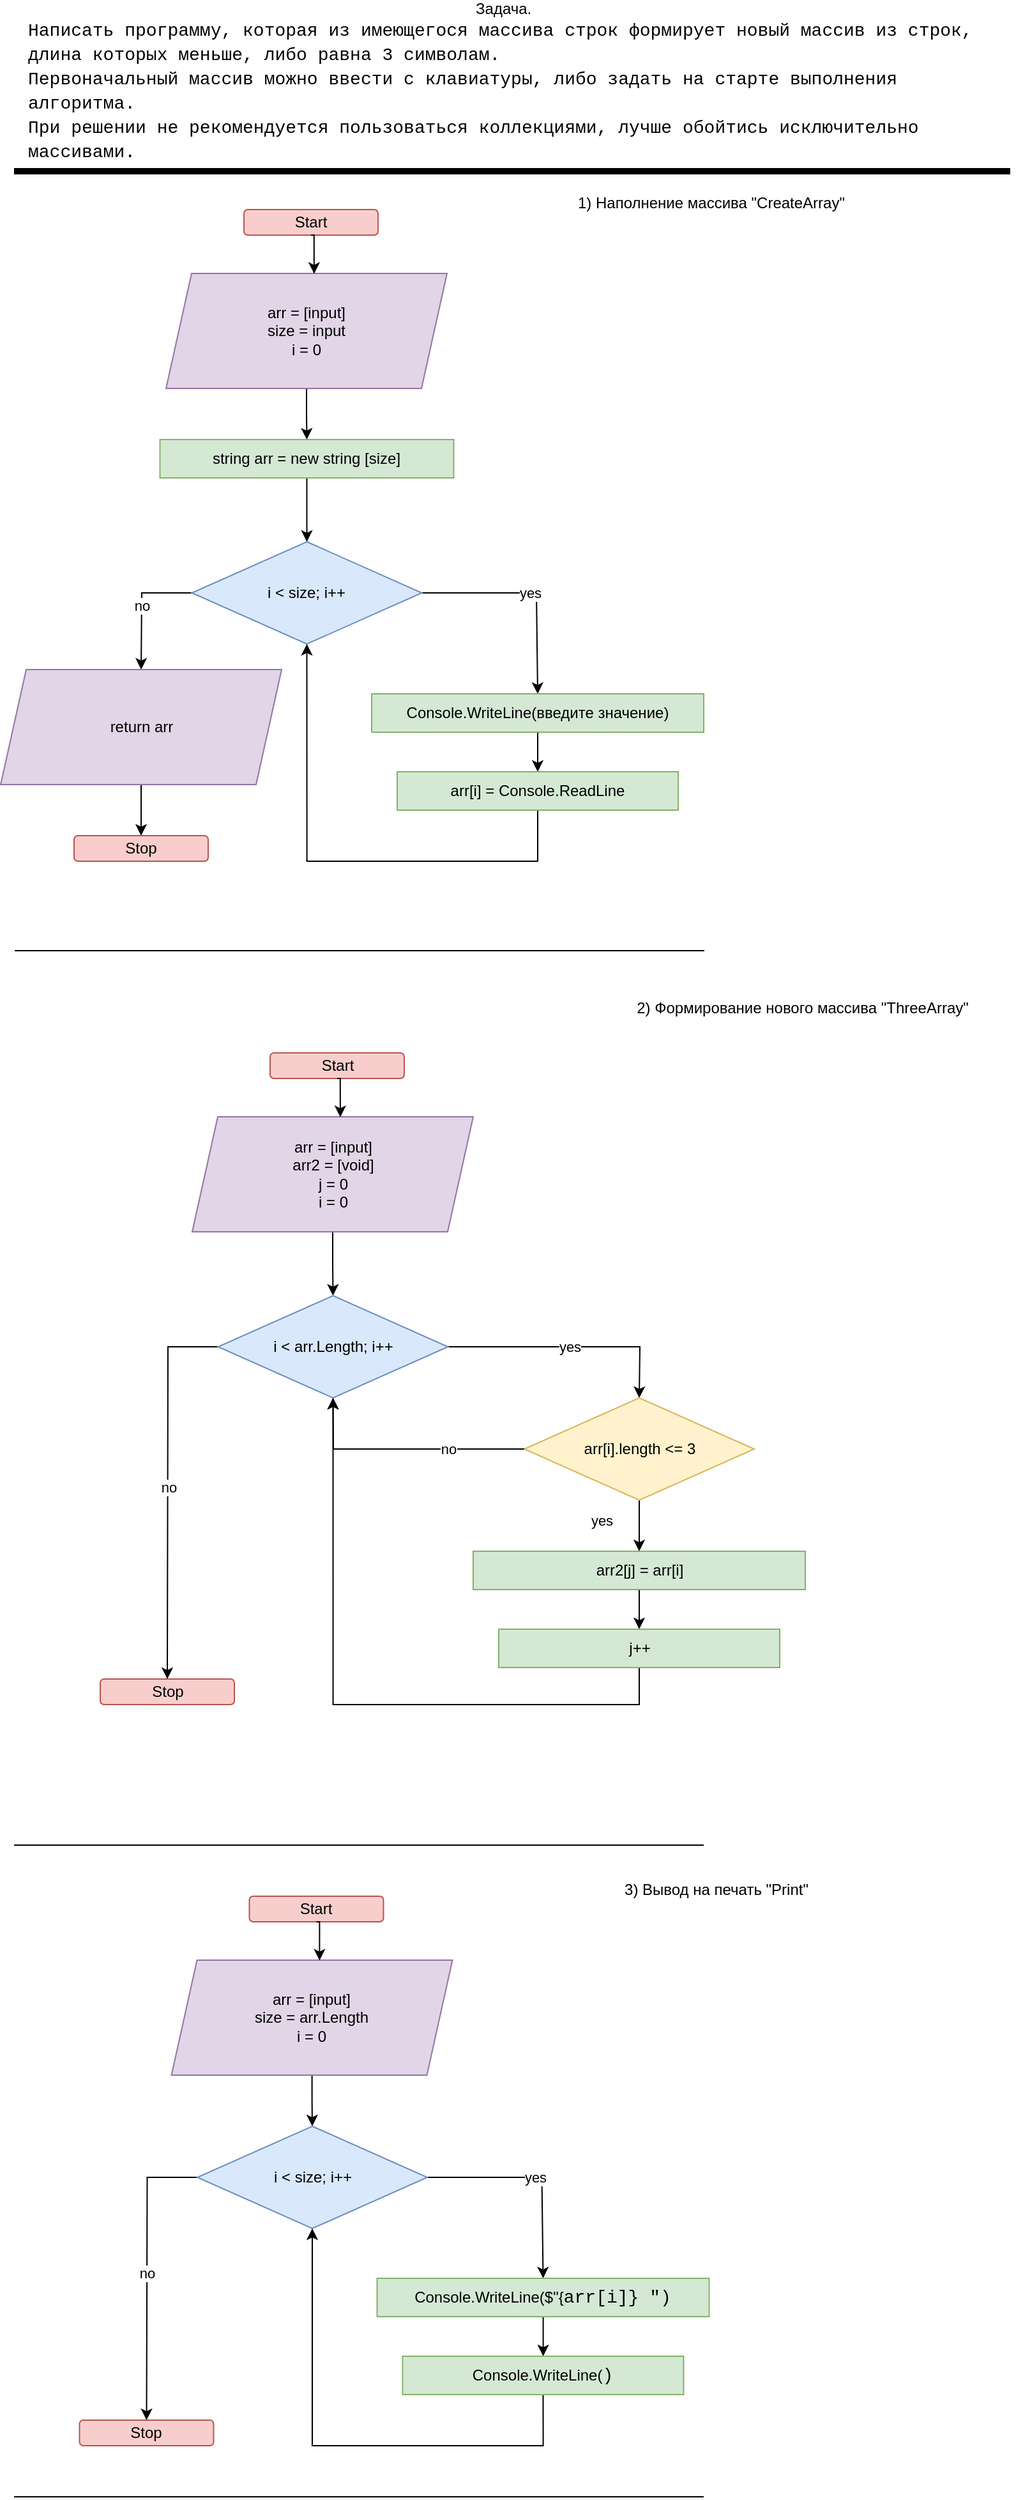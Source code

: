 <mxfile version="20.8.16" type="device"><diagram name="Page-1" id="nJWPHiyLG1vyQDKyPo9E"><mxGraphModel dx="1093" dy="18" grid="1" gridSize="10" guides="1" tooltips="1" connect="1" arrows="1" fold="1" page="1" pageScale="1" pageWidth="827" pageHeight="1169" math="0" shadow="0"><root><mxCell id="0"/><mxCell id="1" parent="0"/><mxCell id="RAvRzDfbyXDK9dHuFBeI-2" value="" style="endArrow=none;html=1;rounded=0;strokeWidth=5;" parent="1" edge="1"><mxGeometry width="50" height="50" relative="1" as="geometry"><mxPoint x="30" y="1330" as="sourcePoint"/><mxPoint x="810" y="1330" as="targetPoint"/></mxGeometry></mxCell><mxCell id="RAvRzDfbyXDK9dHuFBeI-3" value="Задача.&amp;nbsp;&lt;br&gt;&lt;div style=&quot;font-family: Consolas, &amp;quot;Courier New&amp;quot;, monospace; font-size: 14px; line-height: 19px;&quot;&gt;&lt;div style=&quot;text-align: left;&quot;&gt;Написать программу, которая из имеющегося массива строк формирует новый массив из строк,&amp;nbsp;&lt;br&gt;&lt;span style=&quot;background-color: initial;&quot;&gt;длина которых меньше, либо равна 3 символам.&amp;nbsp;&lt;br&gt;&lt;/span&gt;&lt;span style=&quot;background-color: initial;&quot;&gt;Первоначальный массив можно ввести с клавиатуры, либо задать на старте выполнения алгоритма.&amp;nbsp;&lt;br&gt;&lt;/span&gt;&lt;span style=&quot;background-color: initial;&quot;&gt;При решении не рекомендуется пользоваться коллекциями, лучше обойтись исключительно массивами.&lt;/span&gt;&lt;/div&gt;&lt;/div&gt;" style="text;html=1;strokeColor=none;fillColor=none;align=center;verticalAlign=middle;whiteSpace=wrap;rounded=0;" parent="1" vertex="1"><mxGeometry x="40" y="1210" width="750" height="100" as="geometry"/></mxCell><mxCell id="RAvRzDfbyXDK9dHuFBeI-4" value="Start" style="rounded=1;whiteSpace=wrap;html=1;fillColor=#f8cecc;strokeColor=#b85450;" parent="1" vertex="1"><mxGeometry x="210" y="1360" width="105" height="20" as="geometry"/></mxCell><mxCell id="RAvRzDfbyXDK9dHuFBeI-5" value="" style="edgeStyle=orthogonalEdgeStyle;rounded=0;orthogonalLoop=1;jettySize=auto;html=1;entryX=0.5;entryY=0;entryDx=0;entryDy=0;" parent="1" source="RAvRzDfbyXDK9dHuFBeI-6" target="aCMU0-RgDsLL1p4xMGcx-1" edge="1"><mxGeometry relative="1" as="geometry"/></mxCell><mxCell id="RAvRzDfbyXDK9dHuFBeI-6" value="arr = [input]&lt;br&gt;size = input&lt;br&gt;i = 0" style="shape=parallelogram;perimeter=parallelogramPerimeter;whiteSpace=wrap;html=1;fixedSize=1;fillColor=#e1d5e7;strokeColor=#9673a6;" parent="1" vertex="1"><mxGeometry x="149" y="1410" width="220" height="90" as="geometry"/></mxCell><mxCell id="RAvRzDfbyXDK9dHuFBeI-7" value="" style="edgeStyle=orthogonalEdgeStyle;rounded=0;orthogonalLoop=1;jettySize=auto;html=1;strokeWidth=1;entryX=0.5;entryY=0;entryDx=0;entryDy=0;exitX=0.5;exitY=1;exitDx=0;exitDy=0;" parent="1" source="aCMU0-RgDsLL1p4xMGcx-3" target="RAvRzDfbyXDK9dHuFBeI-9" edge="1"><mxGeometry relative="1" as="geometry"><mxPoint x="129.25" y="1890" as="targetPoint"/><mxPoint x="130" y="1840" as="sourcePoint"/></mxGeometry></mxCell><mxCell id="RAvRzDfbyXDK9dHuFBeI-9" value="Stop" style="rounded=1;whiteSpace=wrap;html=1;fillColor=#f8cecc;strokeColor=#b85450;" parent="1" vertex="1"><mxGeometry x="77" y="1850" width="105" height="20" as="geometry"/></mxCell><mxCell id="RAvRzDfbyXDK9dHuFBeI-10" value="" style="edgeStyle=orthogonalEdgeStyle;rounded=0;orthogonalLoop=1;jettySize=auto;html=1;strokeWidth=1;entryX=0.527;entryY=0.003;entryDx=0;entryDy=0;entryPerimeter=0;exitX=0.5;exitY=1;exitDx=0;exitDy=0;" parent="1" source="RAvRzDfbyXDK9dHuFBeI-4" target="RAvRzDfbyXDK9dHuFBeI-6" edge="1"><mxGeometry relative="1" as="geometry"><mxPoint x="258.6" y="1390" as="sourcePoint"/></mxGeometry></mxCell><mxCell id="RAvRzDfbyXDK9dHuFBeI-14" value="" style="endArrow=classic;html=1;rounded=0;exitX=1;exitY=0.5;exitDx=0;exitDy=0;entryX=0.5;entryY=0;entryDx=0;entryDy=0;" parent="1" source="RAvRzDfbyXDK9dHuFBeI-18" target="aCMU0-RgDsLL1p4xMGcx-4" edge="1"><mxGeometry relative="1" as="geometry"><mxPoint x="439.5" y="1680" as="sourcePoint"/><mxPoint x="439.167" y="1740.037" as="targetPoint"/><Array as="points"><mxPoint x="439" y="1660"/></Array></mxGeometry></mxCell><mxCell id="RAvRzDfbyXDK9dHuFBeI-15" value="yes" style="edgeLabel;resizable=0;html=1;align=center;verticalAlign=middle;" parent="RAvRzDfbyXDK9dHuFBeI-14" connectable="0" vertex="1"><mxGeometry relative="1" as="geometry"/></mxCell><mxCell id="RAvRzDfbyXDK9dHuFBeI-16" value="" style="endArrow=classic;html=1;rounded=0;entryX=0.5;entryY=0;entryDx=0;entryDy=0;exitX=0;exitY=0.5;exitDx=0;exitDy=0;" parent="1" source="RAvRzDfbyXDK9dHuFBeI-18" target="aCMU0-RgDsLL1p4xMGcx-3" edge="1"><mxGeometry relative="1" as="geometry"><mxPoint x="259" y="1760" as="sourcePoint"/><mxPoint x="130" y="2310" as="targetPoint"/><Array as="points"><mxPoint x="130" y="1660"/></Array></mxGeometry></mxCell><mxCell id="RAvRzDfbyXDK9dHuFBeI-17" value="no" style="edgeLabel;resizable=0;html=1;align=center;verticalAlign=middle;" parent="RAvRzDfbyXDK9dHuFBeI-16" connectable="0" vertex="1"><mxGeometry relative="1" as="geometry"/></mxCell><mxCell id="RAvRzDfbyXDK9dHuFBeI-18" value="i &amp;lt; size; i++" style="rhombus;whiteSpace=wrap;html=1;fillColor=#dae8fc;strokeColor=#6c8ebf;" parent="1" vertex="1"><mxGeometry x="169.25" y="1620.0" width="180" height="80" as="geometry"/></mxCell><mxCell id="RAvRzDfbyXDK9dHuFBeI-34" value="" style="edgeStyle=orthogonalEdgeStyle;rounded=0;orthogonalLoop=1;jettySize=auto;html=1;exitX=0.5;exitY=1;exitDx=0;exitDy=0;entryX=0.5;entryY=1;entryDx=0;entryDy=0;" parent="1" source="aCMU0-RgDsLL1p4xMGcx-5" target="RAvRzDfbyXDK9dHuFBeI-18" edge="1"><mxGeometry relative="1" as="geometry"><mxPoint x="439.25" y="2260" as="sourcePoint"/><mxPoint x="439" y="2370" as="targetPoint"/><Array as="points"><mxPoint x="440" y="1870"/><mxPoint x="259" y="1870"/></Array></mxGeometry></mxCell><mxCell id="RAvRzDfbyXDK9dHuFBeI-35" value="1) Наполнение массива &quot;CreateArray&quot;" style="text;html=1;strokeColor=none;fillColor=none;align=center;verticalAlign=middle;whiteSpace=wrap;rounded=0;" parent="1" vertex="1"><mxGeometry x="350.5" y="1340" width="449.5" height="30" as="geometry"/></mxCell><mxCell id="aCMU0-RgDsLL1p4xMGcx-2" value="" style="edgeStyle=orthogonalEdgeStyle;rounded=0;orthogonalLoop=1;jettySize=auto;html=1;fontColor=#000000;" parent="1" source="aCMU0-RgDsLL1p4xMGcx-1" target="RAvRzDfbyXDK9dHuFBeI-18" edge="1"><mxGeometry relative="1" as="geometry"/></mxCell><mxCell id="aCMU0-RgDsLL1p4xMGcx-1" value="string arr = new string [size]" style="rounded=0;whiteSpace=wrap;html=1;fillColor=#d5e8d4;strokeColor=#82b366;" parent="1" vertex="1"><mxGeometry x="144.25" y="1540" width="230" height="30" as="geometry"/></mxCell><mxCell id="aCMU0-RgDsLL1p4xMGcx-3" value="return arr" style="shape=parallelogram;perimeter=parallelogramPerimeter;whiteSpace=wrap;html=1;fixedSize=1;fillColor=#e1d5e7;strokeColor=#9673a6;" parent="1" vertex="1"><mxGeometry x="19.5" y="1720" width="220" height="90" as="geometry"/></mxCell><mxCell id="aCMU0-RgDsLL1p4xMGcx-6" value="" style="edgeStyle=orthogonalEdgeStyle;rounded=0;orthogonalLoop=1;jettySize=auto;html=1;fontColor=#000000;" parent="1" source="aCMU0-RgDsLL1p4xMGcx-4" target="aCMU0-RgDsLL1p4xMGcx-5" edge="1"><mxGeometry relative="1" as="geometry"/></mxCell><mxCell id="aCMU0-RgDsLL1p4xMGcx-4" value="Console.WriteLine(введите значение)" style="rounded=0;whiteSpace=wrap;html=1;fillColor=#d5e8d4;strokeColor=#82b366;" parent="1" vertex="1"><mxGeometry x="310" y="1739" width="260" height="30" as="geometry"/></mxCell><mxCell id="aCMU0-RgDsLL1p4xMGcx-5" value="arr[i] = Console.ReadLine" style="rounded=0;whiteSpace=wrap;html=1;fillColor=#d5e8d4;strokeColor=#82b366;" parent="1" vertex="1"><mxGeometry x="330" y="1800" width="220" height="30" as="geometry"/></mxCell><mxCell id="aCMU0-RgDsLL1p4xMGcx-7" value="Start" style="rounded=1;whiteSpace=wrap;html=1;fillColor=#f8cecc;strokeColor=#b85450;" parent="1" vertex="1"><mxGeometry x="230.5" y="2020" width="105" height="20" as="geometry"/></mxCell><mxCell id="aCMU0-RgDsLL1p4xMGcx-8" value="" style="edgeStyle=orthogonalEdgeStyle;rounded=0;orthogonalLoop=1;jettySize=auto;html=1;entryX=0.5;entryY=0;entryDx=0;entryDy=0;" parent="1" source="aCMU0-RgDsLL1p4xMGcx-9" target="aCMU0-RgDsLL1p4xMGcx-17" edge="1"><mxGeometry relative="1" as="geometry"><mxPoint x="279.75" y="2200" as="targetPoint"/></mxGeometry></mxCell><mxCell id="aCMU0-RgDsLL1p4xMGcx-9" value="arr = [input]&lt;br&gt;arr2 = [void]&lt;br&gt;j = 0&lt;br&gt;i = 0" style="shape=parallelogram;perimeter=parallelogramPerimeter;whiteSpace=wrap;html=1;fixedSize=1;fillColor=#e1d5e7;strokeColor=#9673a6;" parent="1" vertex="1"><mxGeometry x="169.5" y="2070" width="220" height="90" as="geometry"/></mxCell><mxCell id="aCMU0-RgDsLL1p4xMGcx-11" value="Stop" style="rounded=1;whiteSpace=wrap;html=1;fillColor=#f8cecc;strokeColor=#b85450;" parent="1" vertex="1"><mxGeometry x="97.5" y="2510" width="105" height="20" as="geometry"/></mxCell><mxCell id="aCMU0-RgDsLL1p4xMGcx-12" value="" style="edgeStyle=orthogonalEdgeStyle;rounded=0;orthogonalLoop=1;jettySize=auto;html=1;strokeWidth=1;entryX=0.527;entryY=0.003;entryDx=0;entryDy=0;entryPerimeter=0;exitX=0.5;exitY=1;exitDx=0;exitDy=0;" parent="1" source="aCMU0-RgDsLL1p4xMGcx-7" target="aCMU0-RgDsLL1p4xMGcx-9" edge="1"><mxGeometry relative="1" as="geometry"><mxPoint x="279.1" y="2050" as="sourcePoint"/></mxGeometry></mxCell><mxCell id="aCMU0-RgDsLL1p4xMGcx-13" value="" style="endArrow=classic;html=1;rounded=0;exitX=1;exitY=0.5;exitDx=0;exitDy=0;entryX=0.5;entryY=0;entryDx=0;entryDy=0;" parent="1" source="aCMU0-RgDsLL1p4xMGcx-17" target="dFBldBtewcbm1oeeYOfA-1" edge="1"><mxGeometry relative="1" as="geometry"><mxPoint x="460" y="2270" as="sourcePoint"/><mxPoint x="459.667" y="2330.037" as="targetPoint"/><Array as="points"><mxPoint x="520" y="2250"/></Array></mxGeometry></mxCell><mxCell id="aCMU0-RgDsLL1p4xMGcx-14" value="yes" style="edgeLabel;resizable=0;html=1;align=center;verticalAlign=middle;" parent="aCMU0-RgDsLL1p4xMGcx-13" connectable="0" vertex="1"><mxGeometry relative="1" as="geometry"/></mxCell><mxCell id="aCMU0-RgDsLL1p4xMGcx-15" value="" style="endArrow=classic;html=1;rounded=0;entryX=0.5;entryY=0;entryDx=0;entryDy=0;exitX=0;exitY=0.5;exitDx=0;exitDy=0;" parent="1" source="aCMU0-RgDsLL1p4xMGcx-17" target="aCMU0-RgDsLL1p4xMGcx-11" edge="1"><mxGeometry relative="1" as="geometry"><mxPoint x="279.5" y="2350" as="sourcePoint"/><mxPoint x="150" y="2380" as="targetPoint"/><Array as="points"><mxPoint x="150.5" y="2250"/></Array></mxGeometry></mxCell><mxCell id="aCMU0-RgDsLL1p4xMGcx-16" value="no" style="edgeLabel;resizable=0;html=1;align=center;verticalAlign=middle;" parent="aCMU0-RgDsLL1p4xMGcx-15" connectable="0" vertex="1"><mxGeometry relative="1" as="geometry"/></mxCell><mxCell id="aCMU0-RgDsLL1p4xMGcx-17" value="i &amp;lt; arr.Length; i++" style="rhombus;whiteSpace=wrap;html=1;fillColor=#dae8fc;strokeColor=#6c8ebf;" parent="1" vertex="1"><mxGeometry x="189.75" y="2210" width="180" height="80" as="geometry"/></mxCell><mxCell id="aCMU0-RgDsLL1p4xMGcx-18" value="" style="edgeStyle=orthogonalEdgeStyle;rounded=0;orthogonalLoop=1;jettySize=auto;html=1;exitX=0.5;exitY=1;exitDx=0;exitDy=0;entryX=0.5;entryY=1;entryDx=0;entryDy=0;" parent="1" source="aCMU0-RgDsLL1p4xMGcx-24" target="aCMU0-RgDsLL1p4xMGcx-17" edge="1"><mxGeometry relative="1" as="geometry"><mxPoint x="459.75" y="2850" as="sourcePoint"/><mxPoint x="459.5" y="2960" as="targetPoint"/><Array as="points"><mxPoint x="520" y="2530"/><mxPoint x="280" y="2530"/></Array></mxGeometry></mxCell><mxCell id="aCMU0-RgDsLL1p4xMGcx-22" value="" style="edgeStyle=orthogonalEdgeStyle;rounded=0;orthogonalLoop=1;jettySize=auto;html=1;fontColor=#000000;" parent="1" source="aCMU0-RgDsLL1p4xMGcx-23" target="aCMU0-RgDsLL1p4xMGcx-24" edge="1"><mxGeometry relative="1" as="geometry"/></mxCell><mxCell id="aCMU0-RgDsLL1p4xMGcx-23" value="arr2[j] = arr[i]" style="rounded=0;whiteSpace=wrap;html=1;fillColor=#d5e8d4;strokeColor=#82b366;" parent="1" vertex="1"><mxGeometry x="389.5" y="2410" width="260" height="30" as="geometry"/></mxCell><mxCell id="aCMU0-RgDsLL1p4xMGcx-24" value="j++" style="rounded=0;whiteSpace=wrap;html=1;fillColor=#d5e8d4;strokeColor=#82b366;" parent="1" vertex="1"><mxGeometry x="409.5" y="2471" width="220" height="30" as="geometry"/></mxCell><mxCell id="aCMU0-RgDsLL1p4xMGcx-25" value="" style="endArrow=none;html=1;rounded=0;strokeWidth=1;" parent="1" edge="1"><mxGeometry width="50" height="50" relative="1" as="geometry"><mxPoint x="30.5" y="1940" as="sourcePoint"/><mxPoint x="570.5" y="1940" as="targetPoint"/></mxGeometry></mxCell><mxCell id="aCMU0-RgDsLL1p4xMGcx-26" value="2) Формирование нового массива &quot;ThreeArray&quot;" style="text;html=1;strokeColor=none;fillColor=none;align=center;verticalAlign=middle;whiteSpace=wrap;rounded=0;" parent="1" vertex="1"><mxGeometry x="495.25" y="1970" width="304.75" height="30" as="geometry"/></mxCell><mxCell id="dFBldBtewcbm1oeeYOfA-3" value="" style="edgeStyle=orthogonalEdgeStyle;rounded=0;orthogonalLoop=1;jettySize=auto;html=1;strokeWidth=1;fontColor=#000000;entryX=0.5;entryY=0;entryDx=0;entryDy=0;" edge="1" parent="1" source="dFBldBtewcbm1oeeYOfA-1" target="aCMU0-RgDsLL1p4xMGcx-23"><mxGeometry relative="1" as="geometry"/></mxCell><mxCell id="dFBldBtewcbm1oeeYOfA-1" value="arr[i].length &amp;lt;= 3" style="rhombus;whiteSpace=wrap;html=1;fillColor=#fff2cc;strokeColor=#d6b656;" vertex="1" parent="1"><mxGeometry x="429.5" y="2290" width="180" height="80" as="geometry"/></mxCell><mxCell id="dFBldBtewcbm1oeeYOfA-4" value="yes" style="edgeLabel;resizable=0;html=1;align=center;verticalAlign=middle;" connectable="0" vertex="1" parent="1"><mxGeometry x="444.75" y="2260" as="geometry"><mxPoint x="45" y="126" as="offset"/></mxGeometry></mxCell><mxCell id="dFBldBtewcbm1oeeYOfA-7" value="" style="endArrow=classic;html=1;rounded=0;entryX=0.5;entryY=1;entryDx=0;entryDy=0;exitX=0;exitY=0.5;exitDx=0;exitDy=0;" edge="1" parent="1" source="dFBldBtewcbm1oeeYOfA-1" target="aCMU0-RgDsLL1p4xMGcx-17"><mxGeometry relative="1" as="geometry"><mxPoint x="370" y="2330" as="sourcePoint"/><mxPoint x="329.25" y="2460" as="targetPoint"/><Array as="points"><mxPoint x="320" y="2330"/><mxPoint x="280" y="2330"/></Array></mxGeometry></mxCell><mxCell id="dFBldBtewcbm1oeeYOfA-8" value="no" style="edgeLabel;resizable=0;html=1;align=center;verticalAlign=middle;" connectable="0" vertex="1" parent="dFBldBtewcbm1oeeYOfA-7"><mxGeometry relative="1" as="geometry"><mxPoint x="35" as="offset"/></mxGeometry></mxCell><mxCell id="dFBldBtewcbm1oeeYOfA-9" value="Start" style="rounded=1;whiteSpace=wrap;html=1;fillColor=#f8cecc;strokeColor=#b85450;" vertex="1" parent="1"><mxGeometry x="214.25" y="2680" width="105" height="20" as="geometry"/></mxCell><mxCell id="dFBldBtewcbm1oeeYOfA-10" value="" style="edgeStyle=orthogonalEdgeStyle;rounded=0;orthogonalLoop=1;jettySize=auto;html=1;entryX=0.5;entryY=0;entryDx=0;entryDy=0;" edge="1" parent="1" source="dFBldBtewcbm1oeeYOfA-11" target="dFBldBtewcbm1oeeYOfA-19"><mxGeometry relative="1" as="geometry"><mxPoint x="263.5" y="2860" as="targetPoint"/></mxGeometry></mxCell><mxCell id="dFBldBtewcbm1oeeYOfA-11" value="arr = [input]&lt;br&gt;size = arr.Length&lt;br&gt;i = 0" style="shape=parallelogram;perimeter=parallelogramPerimeter;whiteSpace=wrap;html=1;fixedSize=1;fillColor=#e1d5e7;strokeColor=#9673a6;" vertex="1" parent="1"><mxGeometry x="153.25" y="2730" width="220" height="90" as="geometry"/></mxCell><mxCell id="dFBldBtewcbm1oeeYOfA-13" value="Stop" style="rounded=1;whiteSpace=wrap;html=1;fillColor=#f8cecc;strokeColor=#b85450;" vertex="1" parent="1"><mxGeometry x="81.25" y="3090" width="105" height="20" as="geometry"/></mxCell><mxCell id="dFBldBtewcbm1oeeYOfA-14" value="" style="edgeStyle=orthogonalEdgeStyle;rounded=0;orthogonalLoop=1;jettySize=auto;html=1;strokeWidth=1;entryX=0.527;entryY=0.003;entryDx=0;entryDy=0;entryPerimeter=0;exitX=0.5;exitY=1;exitDx=0;exitDy=0;" edge="1" parent="1" source="dFBldBtewcbm1oeeYOfA-9" target="dFBldBtewcbm1oeeYOfA-11"><mxGeometry relative="1" as="geometry"><mxPoint x="262.85" y="2710" as="sourcePoint"/></mxGeometry></mxCell><mxCell id="dFBldBtewcbm1oeeYOfA-15" value="" style="endArrow=classic;html=1;rounded=0;exitX=1;exitY=0.5;exitDx=0;exitDy=0;entryX=0.5;entryY=0;entryDx=0;entryDy=0;" edge="1" parent="1" source="dFBldBtewcbm1oeeYOfA-19" target="dFBldBtewcbm1oeeYOfA-26"><mxGeometry relative="1" as="geometry"><mxPoint x="443.75" y="2920" as="sourcePoint"/><mxPoint x="443.417" y="2980.037" as="targetPoint"/><Array as="points"><mxPoint x="443.25" y="2900"/></Array></mxGeometry></mxCell><mxCell id="dFBldBtewcbm1oeeYOfA-16" value="yes" style="edgeLabel;resizable=0;html=1;align=center;verticalAlign=middle;" connectable="0" vertex="1" parent="dFBldBtewcbm1oeeYOfA-15"><mxGeometry relative="1" as="geometry"/></mxCell><mxCell id="dFBldBtewcbm1oeeYOfA-17" value="" style="endArrow=classic;html=1;rounded=0;entryX=0.5;entryY=0;entryDx=0;entryDy=0;exitX=0;exitY=0.5;exitDx=0;exitDy=0;" edge="1" parent="1" source="dFBldBtewcbm1oeeYOfA-19" target="dFBldBtewcbm1oeeYOfA-13"><mxGeometry relative="1" as="geometry"><mxPoint x="263.25" y="3000" as="sourcePoint"/><mxPoint x="133.75" y="2960" as="targetPoint"/><Array as="points"><mxPoint x="134.25" y="2900"/></Array></mxGeometry></mxCell><mxCell id="dFBldBtewcbm1oeeYOfA-18" value="no" style="edgeLabel;resizable=0;html=1;align=center;verticalAlign=middle;" connectable="0" vertex="1" parent="dFBldBtewcbm1oeeYOfA-17"><mxGeometry relative="1" as="geometry"/></mxCell><mxCell id="dFBldBtewcbm1oeeYOfA-19" value="i &amp;lt; size; i++" style="rhombus;whiteSpace=wrap;html=1;fillColor=#dae8fc;strokeColor=#6c8ebf;" vertex="1" parent="1"><mxGeometry x="173.5" y="2860" width="180" height="80" as="geometry"/></mxCell><mxCell id="dFBldBtewcbm1oeeYOfA-20" value="" style="edgeStyle=orthogonalEdgeStyle;rounded=0;orthogonalLoop=1;jettySize=auto;html=1;exitX=0.5;exitY=1;exitDx=0;exitDy=0;entryX=0.5;entryY=1;entryDx=0;entryDy=0;" edge="1" parent="1" source="dFBldBtewcbm1oeeYOfA-27" target="dFBldBtewcbm1oeeYOfA-19"><mxGeometry relative="1" as="geometry"><mxPoint x="443.5" y="3500" as="sourcePoint"/><mxPoint x="443.25" y="3610" as="targetPoint"/><Array as="points"><mxPoint x="444.25" y="3110"/><mxPoint x="263.25" y="3110"/></Array></mxGeometry></mxCell><mxCell id="dFBldBtewcbm1oeeYOfA-21" value="3) Вывод на печать &quot;Print&quot;" style="text;html=1;strokeColor=none;fillColor=none;align=center;verticalAlign=middle;whiteSpace=wrap;rounded=0;" vertex="1" parent="1"><mxGeometry x="354.75" y="2660" width="449.5" height="30" as="geometry"/></mxCell><mxCell id="dFBldBtewcbm1oeeYOfA-25" value="" style="edgeStyle=orthogonalEdgeStyle;rounded=0;orthogonalLoop=1;jettySize=auto;html=1;fontColor=#000000;" edge="1" parent="1" source="dFBldBtewcbm1oeeYOfA-26" target="dFBldBtewcbm1oeeYOfA-27"><mxGeometry relative="1" as="geometry"/></mxCell><mxCell id="dFBldBtewcbm1oeeYOfA-26" value="Console.WriteLine($&quot;{&lt;span style=&quot;font-family: Consolas, &amp;quot;Courier New&amp;quot;, monospace; font-size: 14px;&quot;&gt;arr&lt;/span&gt;&lt;span style=&quot;font-family: Consolas, &amp;quot;Courier New&amp;quot;, monospace; font-size: 14px;&quot;&gt;[&lt;/span&gt;&lt;span style=&quot;font-family: Consolas, &amp;quot;Courier New&amp;quot;, monospace; font-size: 14px;&quot;&gt;i&lt;/span&gt;&lt;span style=&quot;font-family: Consolas, &amp;quot;Courier New&amp;quot;, monospace; font-size: 14px;&quot;&gt;]} &quot;)&lt;/span&gt;" style="rounded=0;whiteSpace=wrap;html=1;fillColor=#d5e8d4;strokeColor=#82b366;" vertex="1" parent="1"><mxGeometry x="314.25" y="2979" width="260" height="30" as="geometry"/></mxCell><mxCell id="dFBldBtewcbm1oeeYOfA-27" value="Console.WriteLine(&lt;span style=&quot;border-color: var(--border-color); font-family: Consolas, &amp;quot;Courier New&amp;quot;, monospace; font-size: 14px;&quot;&gt;)&lt;/span&gt;" style="rounded=0;whiteSpace=wrap;html=1;fillColor=#d5e8d4;strokeColor=#82b366;" vertex="1" parent="1"><mxGeometry x="334.25" y="3040" width="220" height="30" as="geometry"/></mxCell><mxCell id="dFBldBtewcbm1oeeYOfA-28" value="" style="endArrow=none;html=1;rounded=0;strokeWidth=1;" edge="1" parent="1"><mxGeometry width="50" height="50" relative="1" as="geometry"><mxPoint x="30" y="3150" as="sourcePoint"/><mxPoint x="570" y="3150" as="targetPoint"/></mxGeometry></mxCell><mxCell id="dFBldBtewcbm1oeeYOfA-29" value="" style="endArrow=none;html=1;rounded=0;strokeWidth=1;" edge="1" parent="1"><mxGeometry width="50" height="50" relative="1" as="geometry"><mxPoint x="30" y="2640" as="sourcePoint"/><mxPoint x="570" y="2640" as="targetPoint"/></mxGeometry></mxCell></root></mxGraphModel></diagram></mxfile>